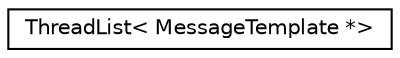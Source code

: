 digraph "Graphical Class Hierarchy"
{
  edge [fontname="Helvetica",fontsize="10",labelfontname="Helvetica",labelfontsize="10"];
  node [fontname="Helvetica",fontsize="10",shape=record];
  rankdir="LR";
  Node0 [label="ThreadList\< MessageTemplate *\>",height=0.2,width=0.4,color="black", fillcolor="white", style="filled",URL="$classThreadList.html"];
}
